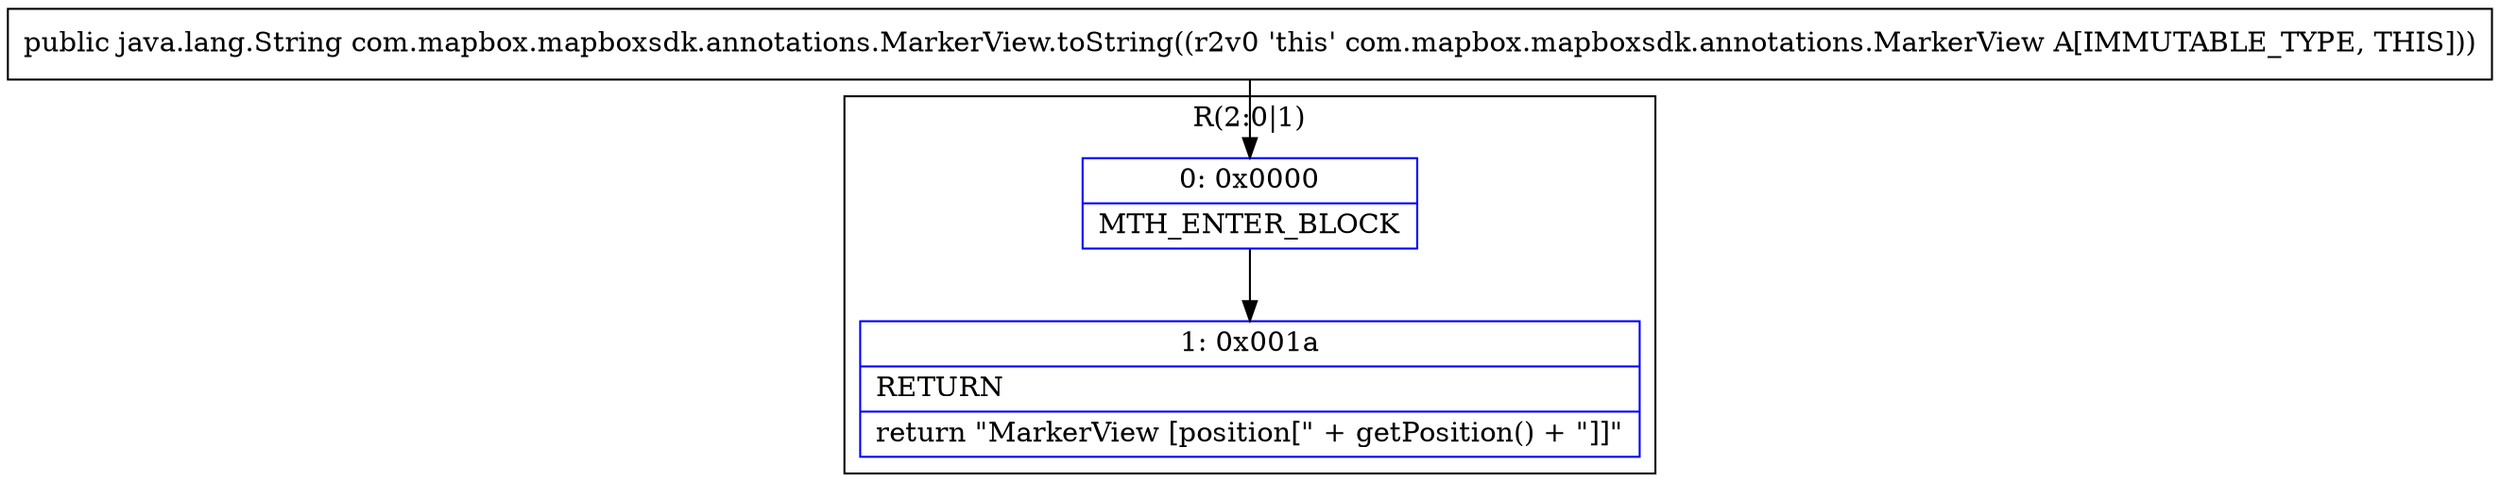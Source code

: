 digraph "CFG forcom.mapbox.mapboxsdk.annotations.MarkerView.toString()Ljava\/lang\/String;" {
subgraph cluster_Region_1091504299 {
label = "R(2:0|1)";
node [shape=record,color=blue];
Node_0 [shape=record,label="{0\:\ 0x0000|MTH_ENTER_BLOCK\l}"];
Node_1 [shape=record,label="{1\:\ 0x001a|RETURN\l|return \"MarkerView [position[\" + getPosition() + \"]]\"\l}"];
}
MethodNode[shape=record,label="{public java.lang.String com.mapbox.mapboxsdk.annotations.MarkerView.toString((r2v0 'this' com.mapbox.mapboxsdk.annotations.MarkerView A[IMMUTABLE_TYPE, THIS])) }"];
MethodNode -> Node_0;
Node_0 -> Node_1;
}

